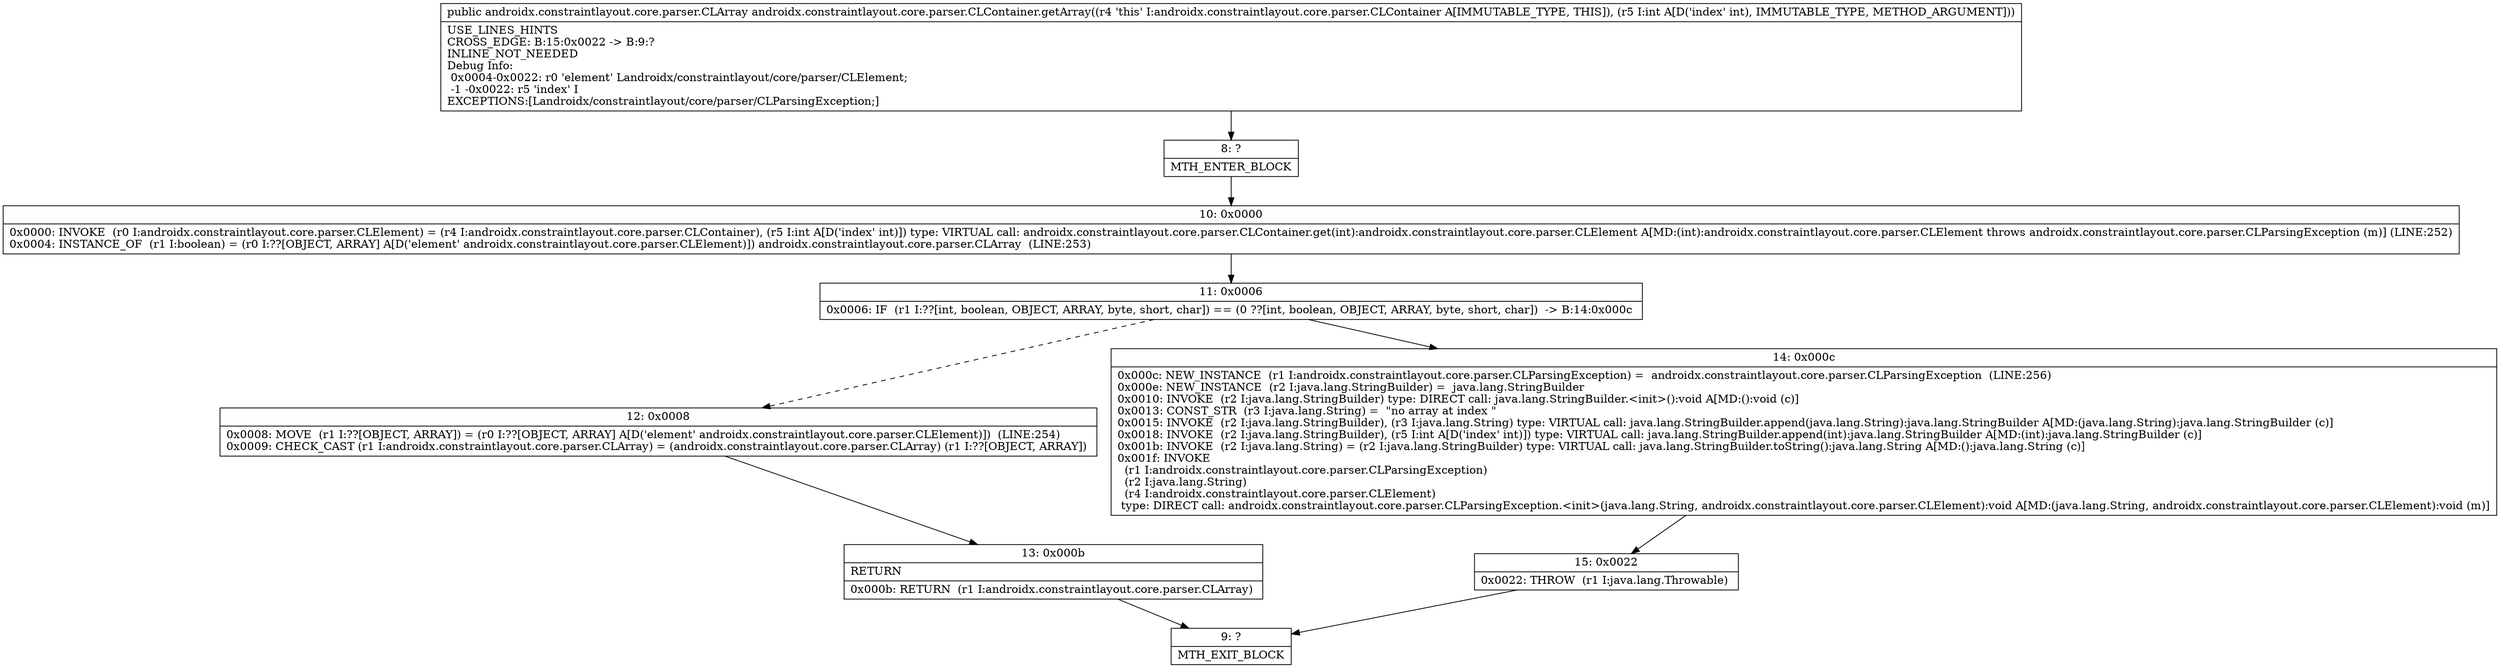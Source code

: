 digraph "CFG forandroidx.constraintlayout.core.parser.CLContainer.getArray(I)Landroidx\/constraintlayout\/core\/parser\/CLArray;" {
Node_8 [shape=record,label="{8\:\ ?|MTH_ENTER_BLOCK\l}"];
Node_10 [shape=record,label="{10\:\ 0x0000|0x0000: INVOKE  (r0 I:androidx.constraintlayout.core.parser.CLElement) = (r4 I:androidx.constraintlayout.core.parser.CLContainer), (r5 I:int A[D('index' int)]) type: VIRTUAL call: androidx.constraintlayout.core.parser.CLContainer.get(int):androidx.constraintlayout.core.parser.CLElement A[MD:(int):androidx.constraintlayout.core.parser.CLElement throws androidx.constraintlayout.core.parser.CLParsingException (m)] (LINE:252)\l0x0004: INSTANCE_OF  (r1 I:boolean) = (r0 I:??[OBJECT, ARRAY] A[D('element' androidx.constraintlayout.core.parser.CLElement)]) androidx.constraintlayout.core.parser.CLArray  (LINE:253)\l}"];
Node_11 [shape=record,label="{11\:\ 0x0006|0x0006: IF  (r1 I:??[int, boolean, OBJECT, ARRAY, byte, short, char]) == (0 ??[int, boolean, OBJECT, ARRAY, byte, short, char])  \-\> B:14:0x000c \l}"];
Node_12 [shape=record,label="{12\:\ 0x0008|0x0008: MOVE  (r1 I:??[OBJECT, ARRAY]) = (r0 I:??[OBJECT, ARRAY] A[D('element' androidx.constraintlayout.core.parser.CLElement)])  (LINE:254)\l0x0009: CHECK_CAST (r1 I:androidx.constraintlayout.core.parser.CLArray) = (androidx.constraintlayout.core.parser.CLArray) (r1 I:??[OBJECT, ARRAY]) \l}"];
Node_13 [shape=record,label="{13\:\ 0x000b|RETURN\l|0x000b: RETURN  (r1 I:androidx.constraintlayout.core.parser.CLArray) \l}"];
Node_9 [shape=record,label="{9\:\ ?|MTH_EXIT_BLOCK\l}"];
Node_14 [shape=record,label="{14\:\ 0x000c|0x000c: NEW_INSTANCE  (r1 I:androidx.constraintlayout.core.parser.CLParsingException) =  androidx.constraintlayout.core.parser.CLParsingException  (LINE:256)\l0x000e: NEW_INSTANCE  (r2 I:java.lang.StringBuilder) =  java.lang.StringBuilder \l0x0010: INVOKE  (r2 I:java.lang.StringBuilder) type: DIRECT call: java.lang.StringBuilder.\<init\>():void A[MD:():void (c)]\l0x0013: CONST_STR  (r3 I:java.lang.String) =  \"no array at index \" \l0x0015: INVOKE  (r2 I:java.lang.StringBuilder), (r3 I:java.lang.String) type: VIRTUAL call: java.lang.StringBuilder.append(java.lang.String):java.lang.StringBuilder A[MD:(java.lang.String):java.lang.StringBuilder (c)]\l0x0018: INVOKE  (r2 I:java.lang.StringBuilder), (r5 I:int A[D('index' int)]) type: VIRTUAL call: java.lang.StringBuilder.append(int):java.lang.StringBuilder A[MD:(int):java.lang.StringBuilder (c)]\l0x001b: INVOKE  (r2 I:java.lang.String) = (r2 I:java.lang.StringBuilder) type: VIRTUAL call: java.lang.StringBuilder.toString():java.lang.String A[MD:():java.lang.String (c)]\l0x001f: INVOKE  \l  (r1 I:androidx.constraintlayout.core.parser.CLParsingException)\l  (r2 I:java.lang.String)\l  (r4 I:androidx.constraintlayout.core.parser.CLElement)\l type: DIRECT call: androidx.constraintlayout.core.parser.CLParsingException.\<init\>(java.lang.String, androidx.constraintlayout.core.parser.CLElement):void A[MD:(java.lang.String, androidx.constraintlayout.core.parser.CLElement):void (m)]\l}"];
Node_15 [shape=record,label="{15\:\ 0x0022|0x0022: THROW  (r1 I:java.lang.Throwable) \l}"];
MethodNode[shape=record,label="{public androidx.constraintlayout.core.parser.CLArray androidx.constraintlayout.core.parser.CLContainer.getArray((r4 'this' I:androidx.constraintlayout.core.parser.CLContainer A[IMMUTABLE_TYPE, THIS]), (r5 I:int A[D('index' int), IMMUTABLE_TYPE, METHOD_ARGUMENT]))  | USE_LINES_HINTS\lCROSS_EDGE: B:15:0x0022 \-\> B:9:?\lINLINE_NOT_NEEDED\lDebug Info:\l  0x0004\-0x0022: r0 'element' Landroidx\/constraintlayout\/core\/parser\/CLElement;\l  \-1 \-0x0022: r5 'index' I\lEXCEPTIONS:[Landroidx\/constraintlayout\/core\/parser\/CLParsingException;]\l}"];
MethodNode -> Node_8;Node_8 -> Node_10;
Node_10 -> Node_11;
Node_11 -> Node_12[style=dashed];
Node_11 -> Node_14;
Node_12 -> Node_13;
Node_13 -> Node_9;
Node_14 -> Node_15;
Node_15 -> Node_9;
}

